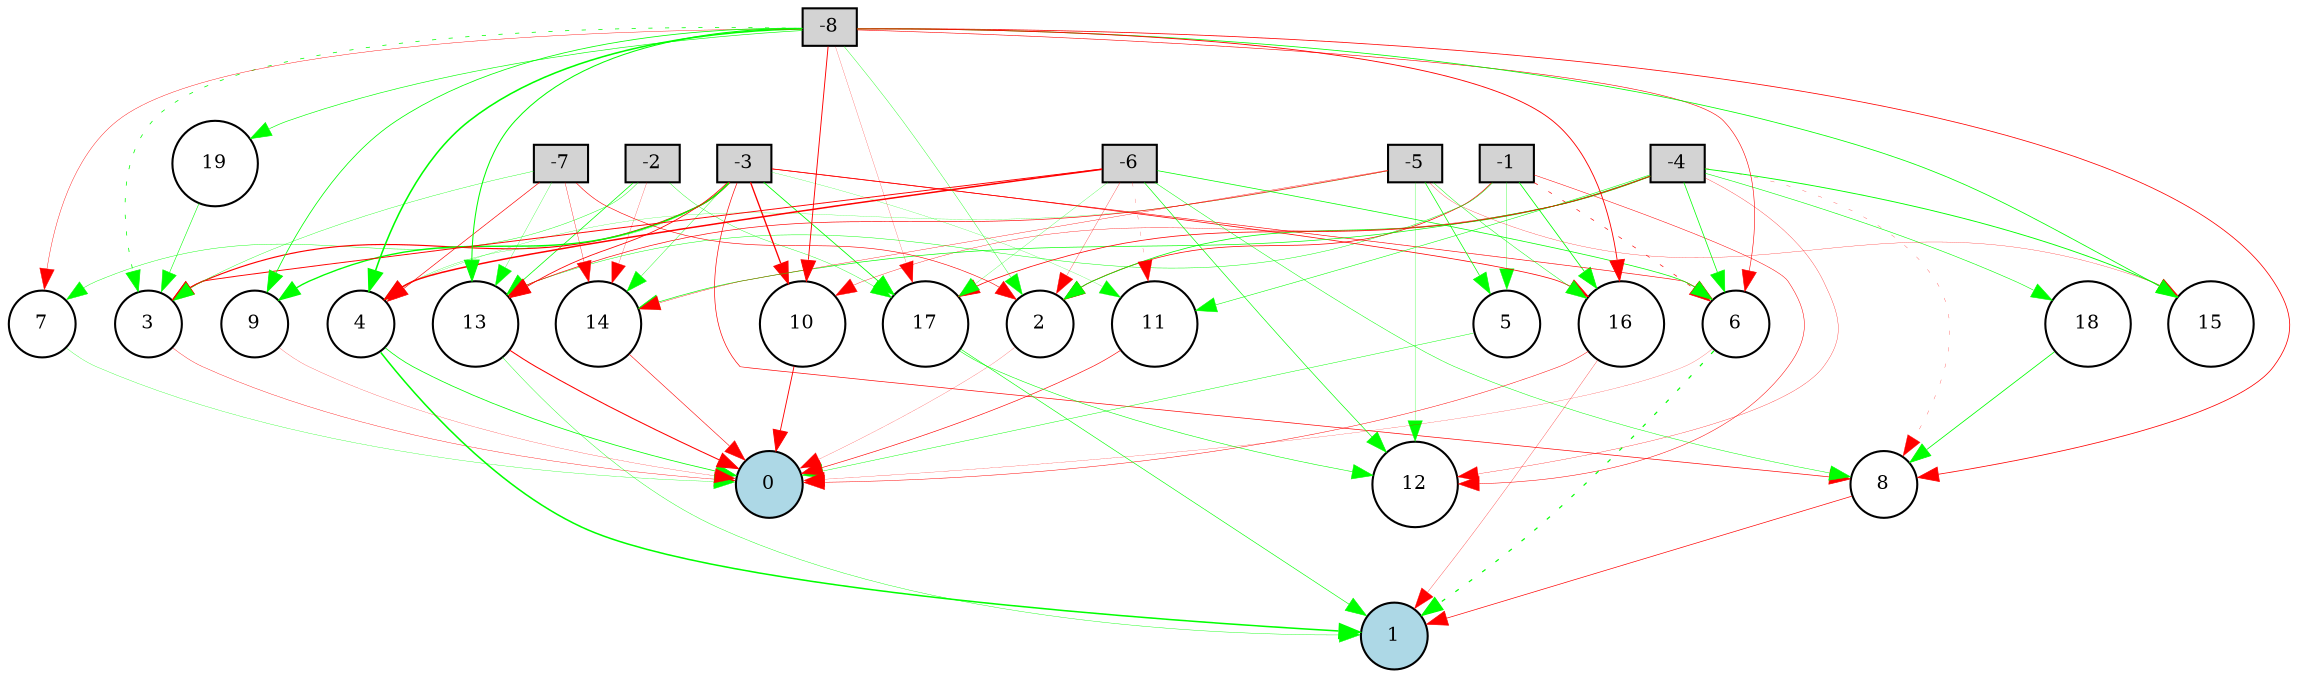 digraph {
	node [fontsize=9 height=0.2 shape=circle width=0.2]
	-1 [fillcolor=lightgray shape=box style=filled]
	-2 [fillcolor=lightgray shape=box style=filled]
	-3 [fillcolor=lightgray shape=box style=filled]
	-4 [fillcolor=lightgray shape=box style=filled]
	-5 [fillcolor=lightgray shape=box style=filled]
	-6 [fillcolor=lightgray shape=box style=filled]
	-7 [fillcolor=lightgray shape=box style=filled]
	-8 [fillcolor=lightgray shape=box style=filled]
	0 [fillcolor=lightblue style=filled]
	1 [fillcolor=lightblue style=filled]
	2 [fillcolor=white style=filled]
	3 [fillcolor=white style=filled]
	4 [fillcolor=white style=filled]
	5 [fillcolor=white style=filled]
	6 [fillcolor=white style=filled]
	7 [fillcolor=white style=filled]
	8 [fillcolor=white style=filled]
	9 [fillcolor=white style=filled]
	10 [fillcolor=white style=filled]
	11 [fillcolor=white style=filled]
	12 [fillcolor=white style=filled]
	13 [fillcolor=white style=filled]
	14 [fillcolor=white style=filled]
	15 [fillcolor=white style=filled]
	16 [fillcolor=white style=filled]
	17 [fillcolor=white style=filled]
	18 [fillcolor=white style=filled]
	19 [fillcolor=white style=filled]
		-3 -> 8 [color=red penwidth=0.32117222027367553 style=solid]
		-6 -> 12 [color=green penwidth=0.3127013344730575 style=solid]
		9 -> 0 [color=red penwidth=0.11448653583802801 style=solid]
		-5 -> 12 [color=green penwidth=0.1411370163569957 style=solid]
		13 -> 0 [color=red penwidth=0.494044240107979 style=solid]
		-8 -> 17 [color=red penwidth=0.10098195391020938 style=solid]
		-3 -> 10 [color=red penwidth=0.6370282809391455 style=solid]
		-3 -> 16 [color=red penwidth=0.36104982823359555 style=solid]
		-3 -> 17 [color=green penwidth=0.39701710307264304 style=solid]
		7 -> 0 [color=green penwidth=0.14923409374790061 style=solid]
		13 -> 1 [color=green penwidth=0.19408181071027714 style=solid]
		-3 -> 3 [color=red penwidth=0.5530077841909822 style=solid]
		10 -> 0 [color=red penwidth=0.43454410789374476 style=solid]
		-8 -> 7 [color=red penwidth=0.19577196262536017 style=solid]
		2 -> 0 [color=red penwidth=0.1015063555966235 style=solid]
		-6 -> 4 [color=red penwidth=0.7188424604587645 style=solid]
		-3 -> 9 [color=green penwidth=0.6435717403321735 style=solid]
		6 -> 1 [color=green penwidth=0.5700504561149756 style=dotted]
		-7 -> 4 [color=red penwidth=0.3121606366424451 style=solid]
		-1 -> 12 [color=red penwidth=0.2388941570909279 style=solid]
		-6 -> 2 [color=red penwidth=0.13903763143433778 style=solid]
		-2 -> 7 [color=green penwidth=0.2031791025770469 style=solid]
		4 -> 0 [color=green penwidth=0.3680985957833409 style=solid]
		-6 -> 17 [color=green penwidth=0.12552700644151515 style=solid]
		-1 -> 6 [color=red penwidth=0.3163566382225129 style=dotted]
		-1 -> 5 [color=green penwidth=0.1574603601191661 style=solid]
		-4 -> 8 [color=red penwidth=0.12685986977844282 style=dotted]
		-3 -> 6 [color=red penwidth=0.29575782925862076 style=solid]
		5 -> 0 [color=green penwidth=0.21664285483482199 style=solid]
		-7 -> 3 [color=green penwidth=0.17843423230941746 style=solid]
		-4 -> 14 [color=green penwidth=0.3214349852606871 style=solid]
		3 -> 0 [color=red penwidth=0.17941673930285273 style=solid]
		-1 -> 16 [color=green penwidth=0.3875690635603404 style=solid]
		-5 -> 5 [color=green penwidth=0.3380645919300822 style=solid]
		14 -> 0 [color=red penwidth=0.274208484183073 style=solid]
		6 -> 0 [color=red penwidth=0.10359279265081561 style=solid]
		-4 -> 2 [color=green penwidth=0.3637843889814113 style=solid]
		-6 -> 11 [color=red penwidth=0.10788970448962402 style=dotted]
		-8 -> 15 [color=green penwidth=0.3791760355212689 style=solid]
		-7 -> 2 [color=red penwidth=0.28618557406626854 style=solid]
		16 -> 0 [color=red penwidth=0.2274381761474639 style=solid]
		-8 -> 2 [color=green penwidth=0.1790420832538212 style=solid]
		-7 -> 14 [color=red penwidth=0.1750815266357591 style=solid]
		-1 -> 2 [color=red penwidth=0.3532807167632811 style=solid]
		-8 -> 13 [color=green penwidth=0.4885085461257822 style=solid]
		8 -> 1 [color=red penwidth=0.3238321711045803 style=solid]
		-8 -> 9 [color=green penwidth=0.37543665869436016 style=solid]
		-6 -> 6 [color=green penwidth=0.35054127297340454 style=solid]
		-2 -> 17 [color=green penwidth=0.1806086996973275 style=solid]
		-8 -> 3 [color=green penwidth=0.35920735338029364 style=dotted]
		-3 -> 13 [color=red penwidth=0.3946316779282346 style=solid]
		4 -> 1 [color=green penwidth=0.7342366068850068 style=solid]
		-8 -> 8 [color=red penwidth=0.3737785575599717 style=solid]
		-2 -> 13 [color=green penwidth=0.3527942463054795 style=solid]
		-4 -> 10 [color=red penwidth=0.17331928094942187 style=solid]
		-5 -> 15 [color=red penwidth=0.13452361179016586 style=solid]
		16 -> 1 [color=red penwidth=0.14006629910116603 style=solid]
		-3 -> 11 [color=green penwidth=0.11592758895597619 style=solid]
		-4 -> 17 [color=red penwidth=0.3655827914784374 style=solid]
		-8 -> 6 [color=red penwidth=0.28052929588469167 style=solid]
		-4 -> 11 [color=green penwidth=0.254621090709515 style=solid]
		-6 -> 3 [color=red penwidth=0.45326877931917287 style=solid]
		-5 -> 16 [color=green penwidth=0.22530134215147607 style=solid]
		-8 -> 16 [color=red penwidth=0.42525517866814166 style=solid]
		-3 -> 14 [color=green penwidth=0.18451884405034563 style=solid]
		-5 -> 14 [color=red penwidth=0.1741368775091499 style=solid]
		-2 -> 14 [color=red penwidth=0.1180463341251534 style=solid]
		17 -> 1 [color=green penwidth=0.29202732581247925 style=solid]
		-7 -> 13 [color=green penwidth=0.13918410742459644 style=solid]
		-8 -> 10 [color=red penwidth=0.44547624644924677 style=solid]
		-3 -> 4 [color=green penwidth=0.13409534998254596 style=solid]
		-6 -> 8 [color=green penwidth=0.2323396126417516 style=solid]
		-5 -> 4 [color=green penwidth=0.11756801377967549 style=solid]
		-1 -> 13 [color=green penwidth=0.2183962126168496 style=solid]
		-4 -> 12 [color=red penwidth=0.14879080506931924 style=solid]
		11 -> 0 [color=red penwidth=0.29877155872117034 style=solid]
		-4 -> 6 [color=green penwidth=0.35440476206269267 style=solid]
		-4 -> 15 [color=green penwidth=0.4335083076865561 style=solid]
		-8 -> 4 [color=green penwidth=0.7492289176405441 style=solid]
		-5 -> 13 [color=red penwidth=0.3164544527508067 style=solid]
		-4 -> 18 [color=green penwidth=0.27709159912495307 style=solid]
		18 -> 8 [color=green penwidth=0.3848301568217344 style=solid]
		17 -> 12 [color=green penwidth=0.26605946837900396 style=solid]
		-8 -> 19 [color=green penwidth=0.30000000000000004 style=solid]
		19 -> 3 [color=green penwidth=0.2661496160002479 style=solid]
}
